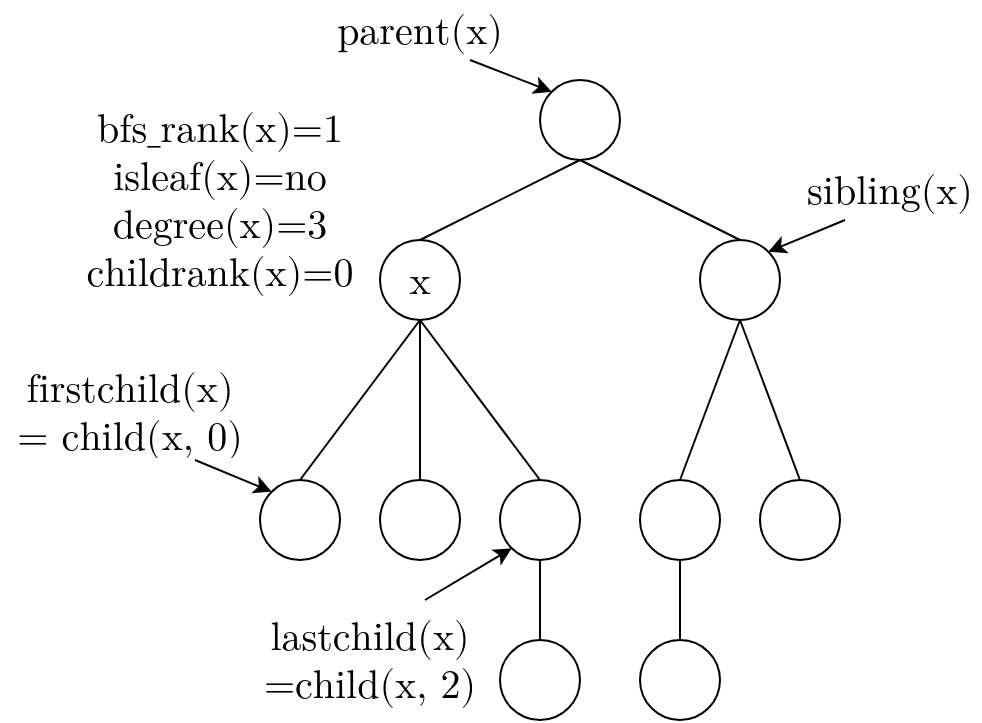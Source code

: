 <mxfile version="21.2.8" type="device">
  <diagram name="ページ1" id="0cQT-juLdbJry0Ui5K0V">
    <mxGraphModel dx="683" dy="420" grid="1" gridSize="10" guides="1" tooltips="1" connect="1" arrows="1" fold="1" page="1" pageScale="1" pageWidth="850" pageHeight="1100" math="0" shadow="0">
      <root>
        <mxCell id="0" />
        <mxCell id="1" parent="0" />
        <mxCell id="aDVjVUDnvdYnqymPPVj6-1" value="" style="ellipse;whiteSpace=wrap;html=1;aspect=fixed;" parent="1" vertex="1">
          <mxGeometry x="360" y="160" width="40" height="40" as="geometry" />
        </mxCell>
        <mxCell id="aDVjVUDnvdYnqymPPVj6-2" value="&lt;font style=&quot;font-size: 20px;&quot; face=&quot;Latin Modern Math&quot;&gt;x&lt;/font&gt;" style="ellipse;whiteSpace=wrap;html=1;aspect=fixed;" parent="1" vertex="1">
          <mxGeometry x="280" y="240" width="40" height="40" as="geometry" />
        </mxCell>
        <mxCell id="aDVjVUDnvdYnqymPPVj6-3" value="" style="ellipse;whiteSpace=wrap;html=1;aspect=fixed;" parent="1" vertex="1">
          <mxGeometry x="340" y="360" width="40" height="40" as="geometry" />
        </mxCell>
        <mxCell id="aDVjVUDnvdYnqymPPVj6-4" value="" style="ellipse;whiteSpace=wrap;html=1;aspect=fixed;" parent="1" vertex="1">
          <mxGeometry x="220" y="360" width="40" height="40" as="geometry" />
        </mxCell>
        <mxCell id="aDVjVUDnvdYnqymPPVj6-5" value="" style="ellipse;whiteSpace=wrap;html=1;aspect=fixed;" parent="1" vertex="1">
          <mxGeometry x="280" y="360" width="40" height="40" as="geometry" />
        </mxCell>
        <mxCell id="aDVjVUDnvdYnqymPPVj6-6" value="" style="ellipse;whiteSpace=wrap;html=1;aspect=fixed;" parent="1" vertex="1">
          <mxGeometry x="440" y="240" width="40" height="40" as="geometry" />
        </mxCell>
        <mxCell id="aDVjVUDnvdYnqymPPVj6-7" value="" style="ellipse;whiteSpace=wrap;html=1;aspect=fixed;" parent="1" vertex="1">
          <mxGeometry x="470" y="360" width="40" height="40" as="geometry" />
        </mxCell>
        <mxCell id="aDVjVUDnvdYnqymPPVj6-8" value="" style="ellipse;whiteSpace=wrap;html=1;aspect=fixed;" parent="1" vertex="1">
          <mxGeometry x="410" y="360" width="40" height="40" as="geometry" />
        </mxCell>
        <mxCell id="aDVjVUDnvdYnqymPPVj6-9" value="" style="ellipse;whiteSpace=wrap;html=1;aspect=fixed;" parent="1" vertex="1">
          <mxGeometry x="340" y="440" width="40" height="40" as="geometry" />
        </mxCell>
        <mxCell id="aDVjVUDnvdYnqymPPVj6-10" value="" style="ellipse;whiteSpace=wrap;html=1;aspect=fixed;" parent="1" vertex="1">
          <mxGeometry x="410" y="440" width="40" height="40" as="geometry" />
        </mxCell>
        <mxCell id="aDVjVUDnvdYnqymPPVj6-11" value="" style="endArrow=none;html=1;rounded=0;entryX=0.5;entryY=1;entryDx=0;entryDy=0;exitX=0.5;exitY=0;exitDx=0;exitDy=0;" parent="1" source="aDVjVUDnvdYnqymPPVj6-2" target="aDVjVUDnvdYnqymPPVj6-1" edge="1">
          <mxGeometry width="50" height="50" relative="1" as="geometry">
            <mxPoint x="330" y="260" as="sourcePoint" />
            <mxPoint x="380" y="210" as="targetPoint" />
          </mxGeometry>
        </mxCell>
        <mxCell id="aDVjVUDnvdYnqymPPVj6-12" value="" style="endArrow=none;html=1;rounded=0;entryX=0.5;entryY=1;entryDx=0;entryDy=0;exitX=0.5;exitY=0;exitDx=0;exitDy=0;" parent="1" source="aDVjVUDnvdYnqymPPVj6-6" target="aDVjVUDnvdYnqymPPVj6-1" edge="1">
          <mxGeometry width="50" height="50" relative="1" as="geometry">
            <mxPoint x="400" y="290" as="sourcePoint" />
            <mxPoint x="450" y="240" as="targetPoint" />
          </mxGeometry>
        </mxCell>
        <mxCell id="aDVjVUDnvdYnqymPPVj6-13" value="" style="endArrow=none;html=1;rounded=0;entryX=0.5;entryY=1;entryDx=0;entryDy=0;exitX=0.5;exitY=0;exitDx=0;exitDy=0;" parent="1" source="aDVjVUDnvdYnqymPPVj6-4" target="aDVjVUDnvdYnqymPPVj6-2" edge="1">
          <mxGeometry width="50" height="50" relative="1" as="geometry">
            <mxPoint x="160" y="390" as="sourcePoint" />
            <mxPoint x="210" y="340" as="targetPoint" />
          </mxGeometry>
        </mxCell>
        <mxCell id="aDVjVUDnvdYnqymPPVj6-14" value="" style="endArrow=none;html=1;rounded=0;entryX=0.5;entryY=1;entryDx=0;entryDy=0;exitX=0.5;exitY=0;exitDx=0;exitDy=0;" parent="1" source="aDVjVUDnvdYnqymPPVj6-5" target="aDVjVUDnvdYnqymPPVj6-2" edge="1">
          <mxGeometry width="50" height="50" relative="1" as="geometry">
            <mxPoint x="280" y="350" as="sourcePoint" />
            <mxPoint x="330" y="300" as="targetPoint" />
          </mxGeometry>
        </mxCell>
        <mxCell id="aDVjVUDnvdYnqymPPVj6-15" value="" style="endArrow=none;html=1;rounded=0;entryX=0.5;entryY=1;entryDx=0;entryDy=0;exitX=0.5;exitY=0;exitDx=0;exitDy=0;" parent="1" source="aDVjVUDnvdYnqymPPVj6-3" target="aDVjVUDnvdYnqymPPVj6-2" edge="1">
          <mxGeometry width="50" height="50" relative="1" as="geometry">
            <mxPoint x="330" y="340" as="sourcePoint" />
            <mxPoint x="380" y="290" as="targetPoint" />
          </mxGeometry>
        </mxCell>
        <mxCell id="aDVjVUDnvdYnqymPPVj6-16" value="" style="endArrow=none;html=1;rounded=0;entryX=0.5;entryY=1;entryDx=0;entryDy=0;exitX=0.5;exitY=0;exitDx=0;exitDy=0;" parent="1" source="aDVjVUDnvdYnqymPPVj6-8" target="aDVjVUDnvdYnqymPPVj6-6" edge="1">
          <mxGeometry width="50" height="50" relative="1" as="geometry">
            <mxPoint x="480" y="370" as="sourcePoint" />
            <mxPoint x="530" y="320" as="targetPoint" />
          </mxGeometry>
        </mxCell>
        <mxCell id="aDVjVUDnvdYnqymPPVj6-17" value="" style="endArrow=none;html=1;rounded=0;entryX=0.5;entryY=1;entryDx=0;entryDy=0;exitX=0.5;exitY=0;exitDx=0;exitDy=0;" parent="1" source="aDVjVUDnvdYnqymPPVj6-7" target="aDVjVUDnvdYnqymPPVj6-6" edge="1">
          <mxGeometry width="50" height="50" relative="1" as="geometry">
            <mxPoint x="520" y="370" as="sourcePoint" />
            <mxPoint x="570" y="320" as="targetPoint" />
          </mxGeometry>
        </mxCell>
        <mxCell id="aDVjVUDnvdYnqymPPVj6-18" value="" style="endArrow=none;html=1;rounded=0;entryX=0.5;entryY=1;entryDx=0;entryDy=0;exitX=0.5;exitY=0;exitDx=0;exitDy=0;" parent="1" source="aDVjVUDnvdYnqymPPVj6-9" target="aDVjVUDnvdYnqymPPVj6-3" edge="1">
          <mxGeometry width="50" height="50" relative="1" as="geometry">
            <mxPoint x="300" y="470" as="sourcePoint" />
            <mxPoint x="350" y="420" as="targetPoint" />
          </mxGeometry>
        </mxCell>
        <mxCell id="aDVjVUDnvdYnqymPPVj6-19" value="" style="endArrow=none;html=1;rounded=0;entryX=0.5;entryY=1;entryDx=0;entryDy=0;exitX=0.5;exitY=0;exitDx=0;exitDy=0;" parent="1" source="aDVjVUDnvdYnqymPPVj6-10" target="aDVjVUDnvdYnqymPPVj6-8" edge="1">
          <mxGeometry width="50" height="50" relative="1" as="geometry">
            <mxPoint x="470" y="460" as="sourcePoint" />
            <mxPoint x="520" y="410" as="targetPoint" />
          </mxGeometry>
        </mxCell>
        <UserObject label="&lt;font style=&quot;font-size: 20px;&quot; face=&quot;Latin Modern Math&quot;&gt;parent(x)&lt;/font&gt;" placeholders="1" name="Variable" id="exuTe8oe4YaPlbGfDQXu-1">
          <mxCell style="text;html=1;strokeColor=none;fillColor=none;align=center;verticalAlign=middle;whiteSpace=wrap;overflow=hidden;" vertex="1" parent="1">
            <mxGeometry x="250" y="120" width="100" height="30" as="geometry" />
          </mxCell>
        </UserObject>
        <mxCell id="exuTe8oe4YaPlbGfDQXu-3" value="" style="endArrow=classic;html=1;rounded=0;entryX=0;entryY=0;entryDx=0;entryDy=0;exitX=0.75;exitY=1;exitDx=0;exitDy=0;" edge="1" parent="1" source="exuTe8oe4YaPlbGfDQXu-1" target="aDVjVUDnvdYnqymPPVj6-1">
          <mxGeometry width="50" height="50" relative="1" as="geometry">
            <mxPoint x="300" y="180" as="sourcePoint" />
            <mxPoint x="350" y="130" as="targetPoint" />
          </mxGeometry>
        </mxCell>
        <UserObject label="&lt;font style=&quot;font-size: 20px;&quot; face=&quot;Latin Modern Math&quot;&gt;sibling(x)&lt;/font&gt;" placeholders="1" name="Variable" id="exuTe8oe4YaPlbGfDQXu-5">
          <mxCell style="text;html=1;strokeColor=none;fillColor=none;align=center;verticalAlign=middle;whiteSpace=wrap;overflow=hidden;" vertex="1" parent="1">
            <mxGeometry x="490" y="200" width="90" height="30" as="geometry" />
          </mxCell>
        </UserObject>
        <mxCell id="exuTe8oe4YaPlbGfDQXu-6" value="" style="endArrow=classic;html=1;rounded=0;entryX=1;entryY=0;entryDx=0;entryDy=0;exitX=0.25;exitY=1;exitDx=0;exitDy=0;" edge="1" parent="1" source="exuTe8oe4YaPlbGfDQXu-5" target="aDVjVUDnvdYnqymPPVj6-6">
          <mxGeometry width="50" height="50" relative="1" as="geometry">
            <mxPoint x="480" y="290" as="sourcePoint" />
            <mxPoint x="530" y="240" as="targetPoint" />
          </mxGeometry>
        </mxCell>
        <UserObject label="&lt;font style=&quot;font-size: 20px;&quot; face=&quot;Latin Modern Math&quot;&gt;firstchild(x)&lt;br&gt;= child(x, 0)&lt;br&gt;&lt;/font&gt;" placeholders="1" name="Variable" id="exuTe8oe4YaPlbGfDQXu-7">
          <mxCell style="text;html=1;strokeColor=none;fillColor=none;align=center;verticalAlign=middle;whiteSpace=wrap;overflow=hidden;" vertex="1" parent="1">
            <mxGeometry x="90" y="300" width="130" height="50" as="geometry" />
          </mxCell>
        </UserObject>
        <mxCell id="exuTe8oe4YaPlbGfDQXu-8" value="" style="endArrow=classic;html=1;rounded=0;entryX=0;entryY=0;entryDx=0;entryDy=0;exitX=0.75;exitY=1;exitDx=0;exitDy=0;" edge="1" parent="1" source="exuTe8oe4YaPlbGfDQXu-7" target="aDVjVUDnvdYnqymPPVj6-4">
          <mxGeometry width="50" height="50" relative="1" as="geometry">
            <mxPoint x="170" y="420" as="sourcePoint" />
            <mxPoint x="220" y="370" as="targetPoint" />
          </mxGeometry>
        </mxCell>
        <UserObject label="&lt;font style=&quot;font-size: 20px;&quot; face=&quot;Latin Modern Math&quot;&gt;lastchild(x)&lt;br&gt;=child(x, 2)&lt;br&gt;&lt;/font&gt;" placeholders="1" name="Variable" id="exuTe8oe4YaPlbGfDQXu-9">
          <mxCell style="text;html=1;strokeColor=none;fillColor=none;align=center;verticalAlign=middle;whiteSpace=wrap;overflow=hidden;" vertex="1" parent="1">
            <mxGeometry x="220" y="420" width="110" height="60" as="geometry" />
          </mxCell>
        </UserObject>
        <mxCell id="exuTe8oe4YaPlbGfDQXu-10" value="" style="endArrow=classic;html=1;rounded=0;entryX=0;entryY=1;entryDx=0;entryDy=0;exitX=0.75;exitY=0;exitDx=0;exitDy=0;" edge="1" parent="1" source="exuTe8oe4YaPlbGfDQXu-9" target="aDVjVUDnvdYnqymPPVj6-3">
          <mxGeometry width="50" height="50" relative="1" as="geometry">
            <mxPoint x="280" y="450" as="sourcePoint" />
            <mxPoint x="330" y="400" as="targetPoint" />
          </mxGeometry>
        </mxCell>
        <UserObject label="&lt;font style=&quot;font-size: 20px;&quot; face=&quot;Latin Modern Math&quot;&gt;&lt;font style=&quot;font-size: 20px;&quot;&gt;bfs_rank(x)=1&lt;br&gt;isleaf(x)=no&lt;br&gt;&lt;/font&gt;degree(x)=3&lt;br&gt;&lt;/font&gt;&lt;font style=&quot;font-size: 20px;&quot; face=&quot;Latin Modern Math&quot;&gt;&lt;font style=&quot;font-size: 20px;&quot;&gt;childrank(x)=0&lt;/font&gt;&lt;br&gt;&lt;/font&gt;" placeholders="1" name="Variable" id="exuTe8oe4YaPlbGfDQXu-11">
          <mxCell style="text;html=1;strokeColor=none;fillColor=none;align=center;verticalAlign=middle;whiteSpace=wrap;overflow=hidden;" vertex="1" parent="1">
            <mxGeometry x="130" y="160" width="140" height="120" as="geometry" />
          </mxCell>
        </UserObject>
      </root>
    </mxGraphModel>
  </diagram>
</mxfile>
